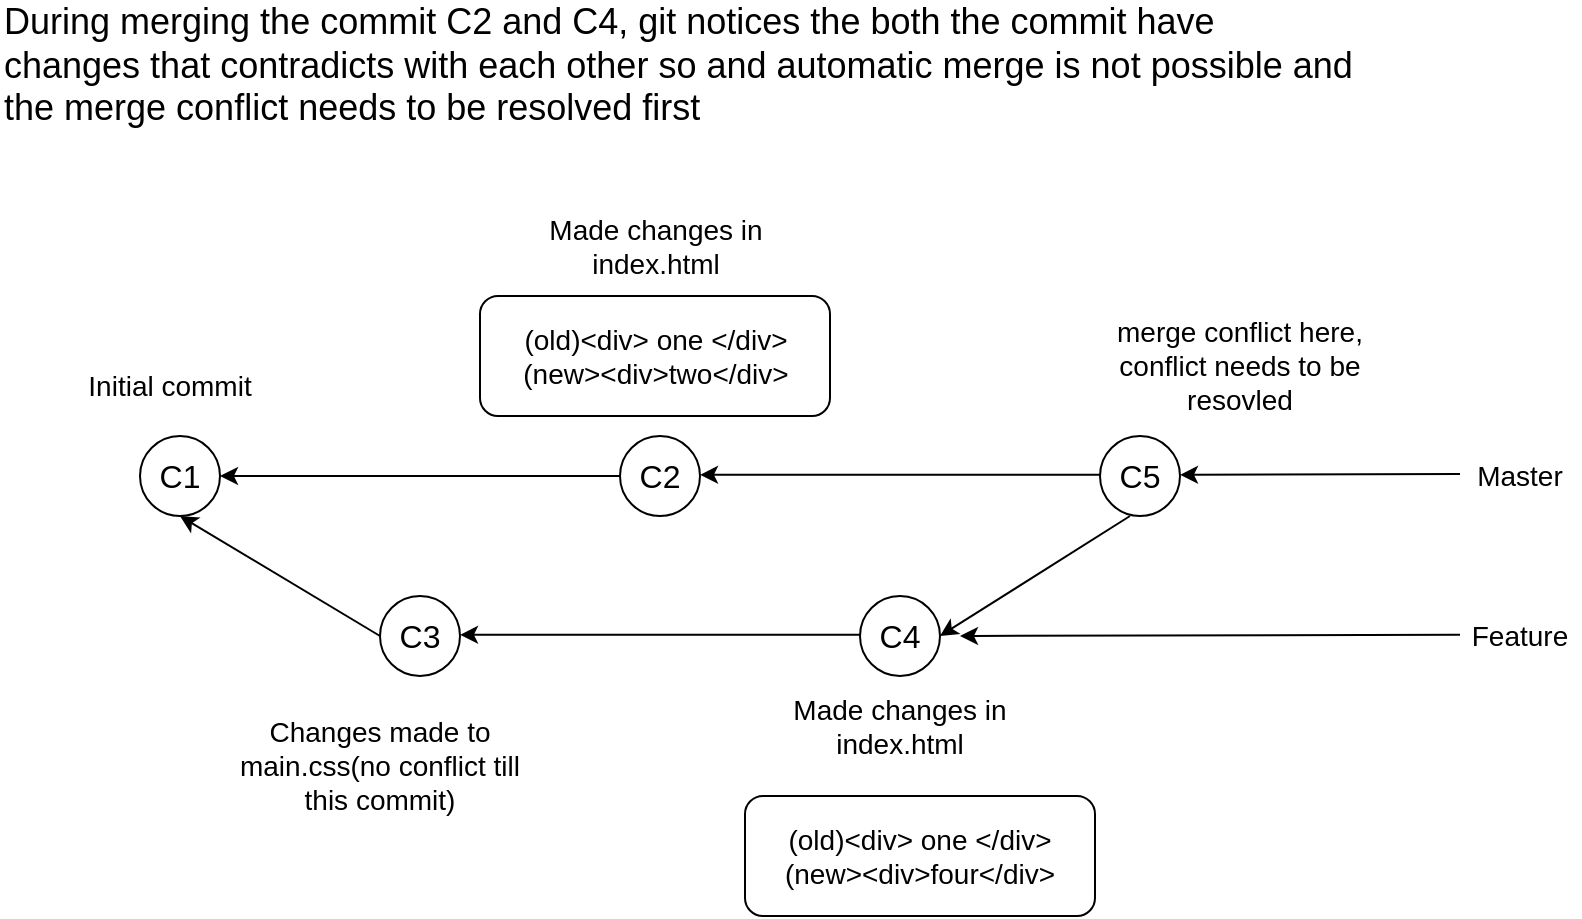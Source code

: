 <mxfile>
    <diagram id="gcHUUApmKZrgJIk3L4ge" name="Page-1">
        <mxGraphModel dx="940" dy="879" grid="1" gridSize="10" guides="1" tooltips="1" connect="1" arrows="1" fold="1" page="1" pageScale="1" pageWidth="850" pageHeight="1100" math="0" shadow="0">
            <root>
                <mxCell id="0"/>
                <mxCell id="1" parent="0"/>
                <mxCell id="34" value="&lt;font style=&quot;font-size: 18px;&quot;&gt;During merging the commit C2 and C4, git notices the both the commit have changes that contradicts with each other so and automatic merge is not possible and the merge conflict needs to be resolved first&lt;/font&gt;" style="text;html=1;strokeColor=none;fillColor=none;align=left;verticalAlign=middle;whiteSpace=wrap;rounded=0;" vertex="1" parent="1">
                    <mxGeometry x="20" y="130" width="680" height="30" as="geometry"/>
                </mxCell>
                <mxCell id="35" value="" style="ellipse;whiteSpace=wrap;html=1;aspect=fixed;" vertex="1" parent="1">
                    <mxGeometry x="90" y="330" width="40" height="40" as="geometry"/>
                </mxCell>
                <mxCell id="36" value="" style="ellipse;whiteSpace=wrap;html=1;aspect=fixed;" vertex="1" parent="1">
                    <mxGeometry x="450" y="410" width="40" height="40" as="geometry"/>
                </mxCell>
                <mxCell id="37" value="" style="ellipse;whiteSpace=wrap;html=1;aspect=fixed;" vertex="1" parent="1">
                    <mxGeometry x="210" y="410" width="40" height="40" as="geometry"/>
                </mxCell>
                <mxCell id="38" value="" style="ellipse;whiteSpace=wrap;html=1;aspect=fixed;" vertex="1" parent="1">
                    <mxGeometry x="570" y="330" width="40" height="40" as="geometry"/>
                </mxCell>
                <mxCell id="39" value="" style="ellipse;whiteSpace=wrap;html=1;aspect=fixed;" vertex="1" parent="1">
                    <mxGeometry x="330" y="330" width="40" height="40" as="geometry"/>
                </mxCell>
                <mxCell id="40" value="" style="endArrow=classic;html=1;exitX=0;exitY=0.5;exitDx=0;exitDy=0;entryX=1;entryY=0.5;entryDx=0;entryDy=0;" edge="1" source="39" target="35" parent="1">
                    <mxGeometry width="50" height="50" relative="1" as="geometry">
                        <mxPoint x="150" y="390" as="sourcePoint"/>
                        <mxPoint x="200" y="340" as="targetPoint"/>
                    </mxGeometry>
                </mxCell>
                <mxCell id="41" value="" style="endArrow=classic;html=1;exitX=0;exitY=0.5;exitDx=0;exitDy=0;entryX=1;entryY=0.5;entryDx=0;entryDy=0;" edge="1" parent="1">
                    <mxGeometry width="50" height="50" relative="1" as="geometry">
                        <mxPoint x="570.0" y="349.41" as="sourcePoint"/>
                        <mxPoint x="370" y="349.41" as="targetPoint"/>
                    </mxGeometry>
                </mxCell>
                <mxCell id="42" value="" style="endArrow=classic;html=1;exitX=0;exitY=0.5;exitDx=0;exitDy=0;entryX=1;entryY=0.5;entryDx=0;entryDy=0;" edge="1" parent="1">
                    <mxGeometry width="50" height="50" relative="1" as="geometry">
                        <mxPoint x="450.0" y="429.41" as="sourcePoint"/>
                        <mxPoint x="250" y="429.41" as="targetPoint"/>
                    </mxGeometry>
                </mxCell>
                <mxCell id="43" value="" style="endArrow=classic;html=1;exitX=0;exitY=0.5;exitDx=0;exitDy=0;entryX=1;entryY=0.5;entryDx=0;entryDy=0;" edge="1" source="37" parent="1">
                    <mxGeometry width="50" height="50" relative="1" as="geometry">
                        <mxPoint x="310" y="370" as="sourcePoint"/>
                        <mxPoint x="110" y="370" as="targetPoint"/>
                    </mxGeometry>
                </mxCell>
                <mxCell id="44" value="" style="endArrow=classic;html=1;entryX=1;entryY=0.5;entryDx=0;entryDy=0;" edge="1" target="36" parent="1">
                    <mxGeometry width="50" height="50" relative="1" as="geometry">
                        <mxPoint x="585.0" y="370" as="sourcePoint"/>
                        <mxPoint x="435" y="370" as="targetPoint"/>
                    </mxGeometry>
                </mxCell>
                <mxCell id="45" value="&lt;font size=&quot;3&quot;&gt;C1&lt;/font&gt;" style="text;html=1;strokeColor=none;fillColor=none;align=center;verticalAlign=middle;whiteSpace=wrap;rounded=0;" vertex="1" parent="1">
                    <mxGeometry x="80" y="335" width="60" height="30" as="geometry"/>
                </mxCell>
                <mxCell id="46" value="&lt;font size=&quot;3&quot;&gt;C5&lt;/font&gt;" style="text;html=1;strokeColor=none;fillColor=none;align=center;verticalAlign=middle;whiteSpace=wrap;rounded=0;" vertex="1" parent="1">
                    <mxGeometry x="560" y="335" width="60" height="30" as="geometry"/>
                </mxCell>
                <mxCell id="47" value="&lt;font size=&quot;3&quot;&gt;C4&lt;/font&gt;" style="text;html=1;strokeColor=none;fillColor=none;align=center;verticalAlign=middle;whiteSpace=wrap;rounded=0;" vertex="1" parent="1">
                    <mxGeometry x="440" y="415" width="60" height="30" as="geometry"/>
                </mxCell>
                <mxCell id="48" value="&lt;font size=&quot;3&quot;&gt;C3&lt;/font&gt;" style="text;html=1;strokeColor=none;fillColor=none;align=center;verticalAlign=middle;whiteSpace=wrap;rounded=0;" vertex="1" parent="1">
                    <mxGeometry x="200" y="415" width="60" height="30" as="geometry"/>
                </mxCell>
                <mxCell id="49" value="&lt;font size=&quot;3&quot;&gt;C2&lt;/font&gt;" style="text;html=1;strokeColor=none;fillColor=none;align=center;verticalAlign=middle;whiteSpace=wrap;rounded=0;" vertex="1" parent="1">
                    <mxGeometry x="320" y="335" width="60" height="30" as="geometry"/>
                </mxCell>
                <mxCell id="50" value="Master" style="text;html=1;strokeColor=none;fillColor=none;align=center;verticalAlign=middle;whiteSpace=wrap;rounded=0;fontSize=14;" vertex="1" parent="1">
                    <mxGeometry x="750" y="335" width="60" height="30" as="geometry"/>
                </mxCell>
                <mxCell id="51" value="" style="endArrow=classic;html=1;exitX=0;exitY=0.5;exitDx=0;exitDy=0;entryX=1;entryY=0.5;entryDx=0;entryDy=0;" edge="1" target="47" parent="1">
                    <mxGeometry width="50" height="50" relative="1" as="geometry">
                        <mxPoint x="750.0" y="429.41" as="sourcePoint"/>
                        <mxPoint x="550" y="429.41" as="targetPoint"/>
                    </mxGeometry>
                </mxCell>
                <mxCell id="52" value="" style="endArrow=classic;html=1;entryX=1;entryY=0.5;entryDx=0;entryDy=0;" edge="1" parent="1">
                    <mxGeometry width="50" height="50" relative="1" as="geometry">
                        <mxPoint x="750.0" y="349" as="sourcePoint"/>
                        <mxPoint x="610.0" y="349.41" as="targetPoint"/>
                    </mxGeometry>
                </mxCell>
                <mxCell id="53" value="Feature" style="text;html=1;strokeColor=none;fillColor=none;align=center;verticalAlign=middle;whiteSpace=wrap;rounded=0;fontSize=14;" vertex="1" parent="1">
                    <mxGeometry x="750" y="415" width="60" height="30" as="geometry"/>
                </mxCell>
                <mxCell id="54" value="Changes made to main.css(no conflict till this commit)" style="text;html=1;strokeColor=none;fillColor=none;align=center;verticalAlign=middle;whiteSpace=wrap;rounded=0;fontSize=14;" vertex="1" parent="1">
                    <mxGeometry x="130" y="460" width="160" height="70" as="geometry"/>
                </mxCell>
                <mxCell id="55" value="Made changes in index.html" style="text;html=1;strokeColor=none;fillColor=none;align=center;verticalAlign=middle;whiteSpace=wrap;rounded=0;fontSize=14;" vertex="1" parent="1">
                    <mxGeometry x="292.5" y="220" width="110" height="30" as="geometry"/>
                </mxCell>
                <mxCell id="56" value="merge conflict here, conflict needs to be resovled" style="text;html=1;strokeColor=none;fillColor=none;align=center;verticalAlign=middle;whiteSpace=wrap;rounded=0;fontSize=14;" vertex="1" parent="1">
                    <mxGeometry x="570" y="280" width="140" height="30" as="geometry"/>
                </mxCell>
                <mxCell id="57" value="Made changes in index.html" style="text;html=1;strokeColor=none;fillColor=none;align=center;verticalAlign=middle;whiteSpace=wrap;rounded=0;fontSize=14;" vertex="1" parent="1">
                    <mxGeometry x="410" y="460" width="120" height="30" as="geometry"/>
                </mxCell>
                <mxCell id="58" value="Initial commit" style="text;html=1;strokeColor=none;fillColor=none;align=center;verticalAlign=middle;whiteSpace=wrap;rounded=0;fontSize=14;" vertex="1" parent="1">
                    <mxGeometry x="50" y="290" width="110" height="30" as="geometry"/>
                </mxCell>
                <mxCell id="59" value="" style="group" vertex="1" connectable="0" parent="1">
                    <mxGeometry x="260" y="260" width="175" height="60" as="geometry"/>
                </mxCell>
                <mxCell id="60" value="" style="rounded=1;whiteSpace=wrap;html=1;" vertex="1" parent="59">
                    <mxGeometry width="175" height="60" as="geometry"/>
                </mxCell>
                <mxCell id="61" value="(old)&amp;lt;div&amp;gt; one &amp;lt;/div&amp;gt;&lt;br&gt;(new&amp;gt;&amp;lt;div&amp;gt;two&amp;lt;/div&amp;gt;" style="text;html=1;strokeColor=none;fillColor=none;align=center;verticalAlign=middle;whiteSpace=wrap;rounded=0;fontSize=14;" vertex="1" parent="59">
                    <mxGeometry x="17.5" width="140" height="60" as="geometry"/>
                </mxCell>
                <mxCell id="62" value="" style="group" vertex="1" connectable="0" parent="1">
                    <mxGeometry x="392.5" y="490" width="175" height="80" as="geometry"/>
                </mxCell>
                <mxCell id="63" value="" style="rounded=1;whiteSpace=wrap;html=1;" vertex="1" parent="62">
                    <mxGeometry y="20" width="175" height="60" as="geometry"/>
                </mxCell>
                <mxCell id="64" value="(old)&amp;lt;div&amp;gt; one &amp;lt;/div&amp;gt;&lt;br&gt;(new&amp;gt;&amp;lt;div&amp;gt;four&amp;lt;/div&amp;gt;" style="text;html=1;strokeColor=none;fillColor=none;align=center;verticalAlign=middle;whiteSpace=wrap;rounded=0;fontSize=14;" vertex="1" parent="62">
                    <mxGeometry x="17.5" y="20" width="140" height="60" as="geometry"/>
                </mxCell>
            </root>
        </mxGraphModel>
    </diagram>
</mxfile>